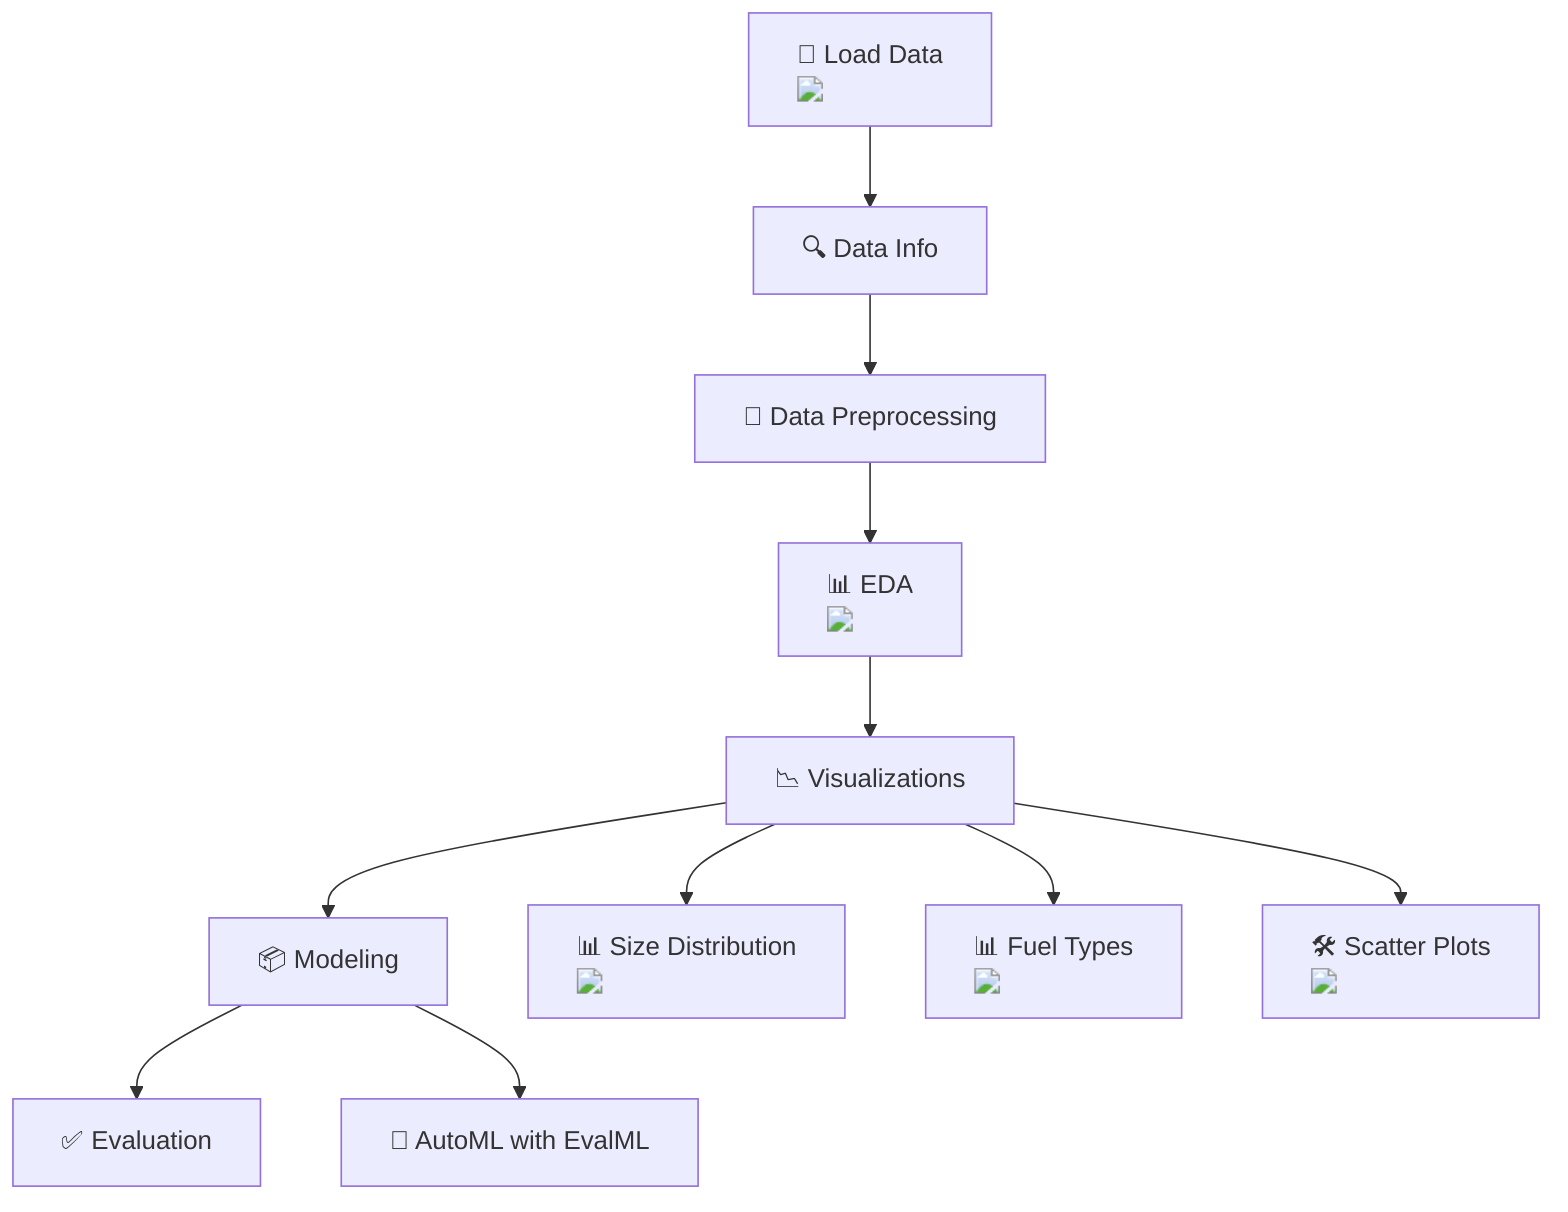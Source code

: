 flowchart TD
    A["📂 Load Data <img src='icons/file.svg' />"] --> B["🔍 Data Info"]
    B --> C["🧹 Data Preprocessing"]
    C --> D["📊 EDA <img src='dummy_plots/corr_template.svg' />"]
    D --> E["📉 Visualizations"]
    
    E --> F["📦 Modeling"]
    F --> G["✅ Evaluation"]

    E --> H["📊 Size Distribution <img src='dummy_plots/pie_template.svg' />"]
    E --> I["📊 Fuel Types <img src='dummy_plots/barplot_template.svg' />"]
    E --> J["🛠️ Scatter Plots <img src='dummy_plots/scatter_plot_template.svg' />"]

    F --> K["🧠 AutoML with EvalML"]